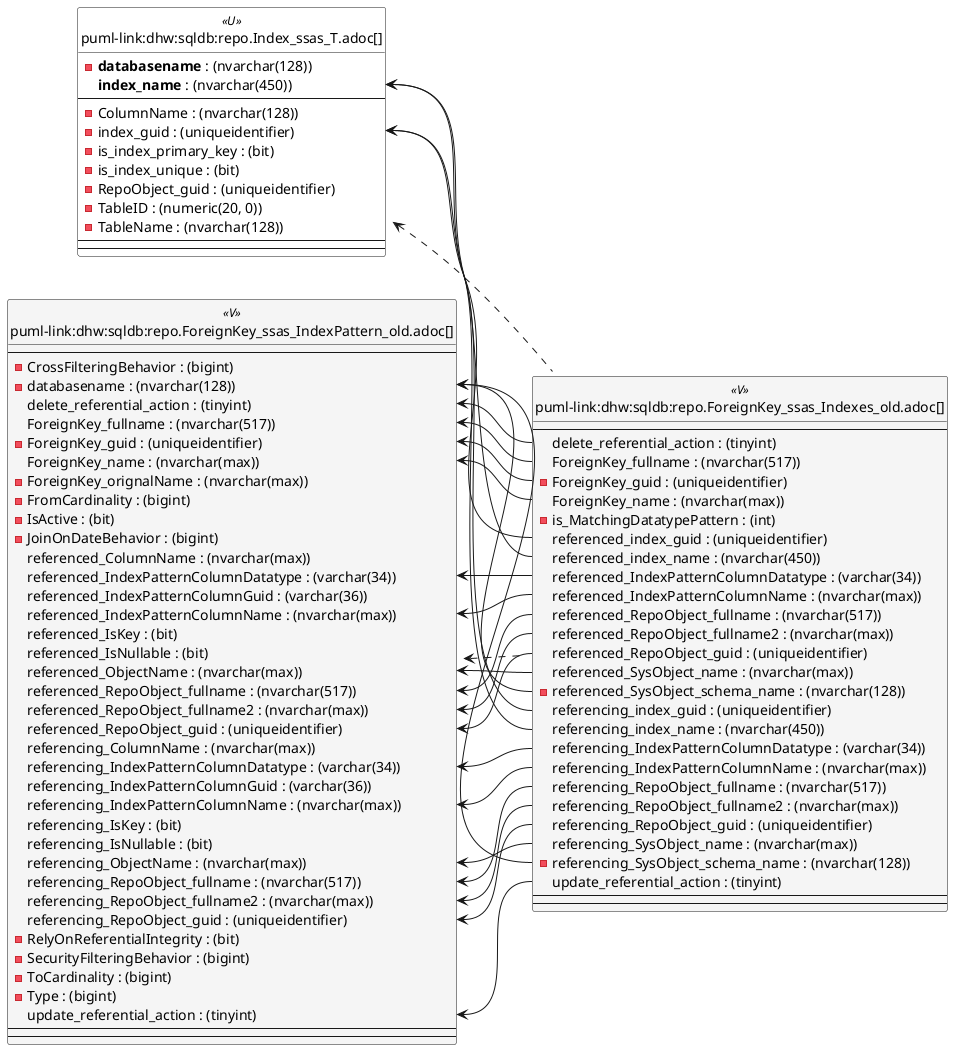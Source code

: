@startuml
left to right direction
'top to bottom direction
hide circle
'avoide "." issues:
set namespaceSeparator none


skinparam class {
  BackgroundColor White
  BackgroundColor<<FN>> Yellow
  BackgroundColor<<FS>> Yellow
  BackgroundColor<<FT>> LightGray
  BackgroundColor<<IF>> Yellow
  BackgroundColor<<IS>> Yellow
  BackgroundColor<<P>> Aqua
  BackgroundColor<<PC>> Aqua
  BackgroundColor<<SN>> Yellow
  BackgroundColor<<SO>> SlateBlue
  BackgroundColor<<TF>> LightGray
  BackgroundColor<<TR>> Tomato
  BackgroundColor<<U>> White
  BackgroundColor<<V>> WhiteSmoke
  BackgroundColor<<X>> Aqua
  BackgroundColor<<external>> AliceBlue
}


entity "puml-link:dhw:sqldb:repo.ForeignKey_ssas_Indexes_old.adoc[]" as repo.ForeignKey_ssas_Indexes_old << V >> {
  --
  delete_referential_action : (tinyint)
  ForeignKey_fullname : (nvarchar(517))
  - ForeignKey_guid : (uniqueidentifier)
  ForeignKey_name : (nvarchar(max))
  - is_MatchingDatatypePattern : (int)
  referenced_index_guid : (uniqueidentifier)
  referenced_index_name : (nvarchar(450))
  referenced_IndexPatternColumnDatatype : (varchar(34))
  referenced_IndexPatternColumnName : (nvarchar(max))
  referenced_RepoObject_fullname : (nvarchar(517))
  referenced_RepoObject_fullname2 : (nvarchar(max))
  referenced_RepoObject_guid : (uniqueidentifier)
  referenced_SysObject_name : (nvarchar(max))
  - referenced_SysObject_schema_name : (nvarchar(128))
  referencing_index_guid : (uniqueidentifier)
  referencing_index_name : (nvarchar(450))
  referencing_IndexPatternColumnDatatype : (varchar(34))
  referencing_IndexPatternColumnName : (nvarchar(max))
  referencing_RepoObject_fullname : (nvarchar(517))
  referencing_RepoObject_fullname2 : (nvarchar(max))
  referencing_RepoObject_guid : (uniqueidentifier)
  referencing_SysObject_name : (nvarchar(max))
  - referencing_SysObject_schema_name : (nvarchar(128))
  update_referential_action : (tinyint)
  --
  --
}

entity "puml-link:dhw:sqldb:repo.ForeignKey_ssas_IndexPattern_old.adoc[]" as repo.ForeignKey_ssas_IndexPattern_old << V >> {
  --
  - CrossFilteringBehavior : (bigint)
  - databasename : (nvarchar(128))
  delete_referential_action : (tinyint)
  ForeignKey_fullname : (nvarchar(517))
  - ForeignKey_guid : (uniqueidentifier)
  ForeignKey_name : (nvarchar(max))
  - ForeignKey_orignalName : (nvarchar(max))
  - FromCardinality : (bigint)
  - IsActive : (bit)
  - JoinOnDateBehavior : (bigint)
  referenced_ColumnName : (nvarchar(max))
  referenced_IndexPatternColumnDatatype : (varchar(34))
  referenced_IndexPatternColumnGuid : (varchar(36))
  referenced_IndexPatternColumnName : (nvarchar(max))
  referenced_IsKey : (bit)
  referenced_IsNullable : (bit)
  referenced_ObjectName : (nvarchar(max))
  referenced_RepoObject_fullname : (nvarchar(517))
  referenced_RepoObject_fullname2 : (nvarchar(max))
  referenced_RepoObject_guid : (uniqueidentifier)
  referencing_ColumnName : (nvarchar(max))
  referencing_IndexPatternColumnDatatype : (varchar(34))
  referencing_IndexPatternColumnGuid : (varchar(36))
  referencing_IndexPatternColumnName : (nvarchar(max))
  referencing_IsKey : (bit)
  referencing_IsNullable : (bit)
  referencing_ObjectName : (nvarchar(max))
  referencing_RepoObject_fullname : (nvarchar(517))
  referencing_RepoObject_fullname2 : (nvarchar(max))
  referencing_RepoObject_guid : (uniqueidentifier)
  - RelyOnReferentialIntegrity : (bit)
  - SecurityFilteringBehavior : (bigint)
  - ToCardinality : (bigint)
  - Type : (bigint)
  update_referential_action : (tinyint)
  --
  --
}

entity "puml-link:dhw:sqldb:repo.Index_ssas_T.adoc[]" as repo.Index_ssas_T << U >> {
  - **databasename** : (nvarchar(128))
  **index_name** : (nvarchar(450))
  --
  - ColumnName : (nvarchar(128))
  - index_guid : (uniqueidentifier)
  - is_index_primary_key : (bit)
  - is_index_unique : (bit)
  - RepoObject_guid : (uniqueidentifier)
  - TableID : (numeric(20, 0))
  - TableName : (nvarchar(128))
  --
  --
}

repo.ForeignKey_ssas_IndexPattern_old <.. repo.ForeignKey_ssas_Indexes_old
repo.Index_ssas_T <.. repo.ForeignKey_ssas_Indexes_old
"repo.ForeignKey_ssas_IndexPattern_old::databasename" <-- "repo.ForeignKey_ssas_Indexes_old::referenced_SysObject_schema_name"
"repo.ForeignKey_ssas_IndexPattern_old::databasename" <-- "repo.ForeignKey_ssas_Indexes_old::referencing_SysObject_schema_name"
"repo.ForeignKey_ssas_IndexPattern_old::delete_referential_action" <-- "repo.ForeignKey_ssas_Indexes_old::delete_referential_action"
"repo.ForeignKey_ssas_IndexPattern_old::ForeignKey_fullname" <-- "repo.ForeignKey_ssas_Indexes_old::ForeignKey_fullname"
"repo.ForeignKey_ssas_IndexPattern_old::ForeignKey_guid" <-- "repo.ForeignKey_ssas_Indexes_old::ForeignKey_guid"
"repo.ForeignKey_ssas_IndexPattern_old::ForeignKey_name" <-- "repo.ForeignKey_ssas_Indexes_old::ForeignKey_name"
"repo.ForeignKey_ssas_IndexPattern_old::referenced_IndexPatternColumnDatatype" <-- "repo.ForeignKey_ssas_Indexes_old::referenced_IndexPatternColumnDatatype"
"repo.ForeignKey_ssas_IndexPattern_old::referenced_IndexPatternColumnName" <-- "repo.ForeignKey_ssas_Indexes_old::referenced_IndexPatternColumnName"
"repo.ForeignKey_ssas_IndexPattern_old::referenced_ObjectName" <-- "repo.ForeignKey_ssas_Indexes_old::referenced_SysObject_name"
"repo.ForeignKey_ssas_IndexPattern_old::referenced_RepoObject_fullname" <-- "repo.ForeignKey_ssas_Indexes_old::referenced_RepoObject_fullname"
"repo.ForeignKey_ssas_IndexPattern_old::referenced_RepoObject_fullname2" <-- "repo.ForeignKey_ssas_Indexes_old::referenced_RepoObject_fullname2"
"repo.ForeignKey_ssas_IndexPattern_old::referenced_RepoObject_guid" <-- "repo.ForeignKey_ssas_Indexes_old::referenced_RepoObject_guid"
"repo.ForeignKey_ssas_IndexPattern_old::referencing_IndexPatternColumnDatatype" <-- "repo.ForeignKey_ssas_Indexes_old::referencing_IndexPatternColumnDatatype"
"repo.ForeignKey_ssas_IndexPattern_old::referencing_IndexPatternColumnName" <-- "repo.ForeignKey_ssas_Indexes_old::referencing_IndexPatternColumnName"
"repo.ForeignKey_ssas_IndexPattern_old::referencing_ObjectName" <-- "repo.ForeignKey_ssas_Indexes_old::referencing_SysObject_name"
"repo.ForeignKey_ssas_IndexPattern_old::referencing_RepoObject_fullname" <-- "repo.ForeignKey_ssas_Indexes_old::referencing_RepoObject_fullname"
"repo.ForeignKey_ssas_IndexPattern_old::referencing_RepoObject_fullname2" <-- "repo.ForeignKey_ssas_Indexes_old::referencing_RepoObject_fullname2"
"repo.ForeignKey_ssas_IndexPattern_old::referencing_RepoObject_guid" <-- "repo.ForeignKey_ssas_Indexes_old::referencing_RepoObject_guid"
"repo.ForeignKey_ssas_IndexPattern_old::update_referential_action" <-- "repo.ForeignKey_ssas_Indexes_old::update_referential_action"
"repo.Index_ssas_T::index_guid" <-- "repo.ForeignKey_ssas_Indexes_old::referenced_index_guid"
"repo.Index_ssas_T::index_guid" <-- "repo.ForeignKey_ssas_Indexes_old::referencing_index_guid"
"repo.Index_ssas_T::index_name" <-- "repo.ForeignKey_ssas_Indexes_old::referenced_index_name"
"repo.Index_ssas_T::index_name" <-- "repo.ForeignKey_ssas_Indexes_old::referencing_index_name"
@enduml

